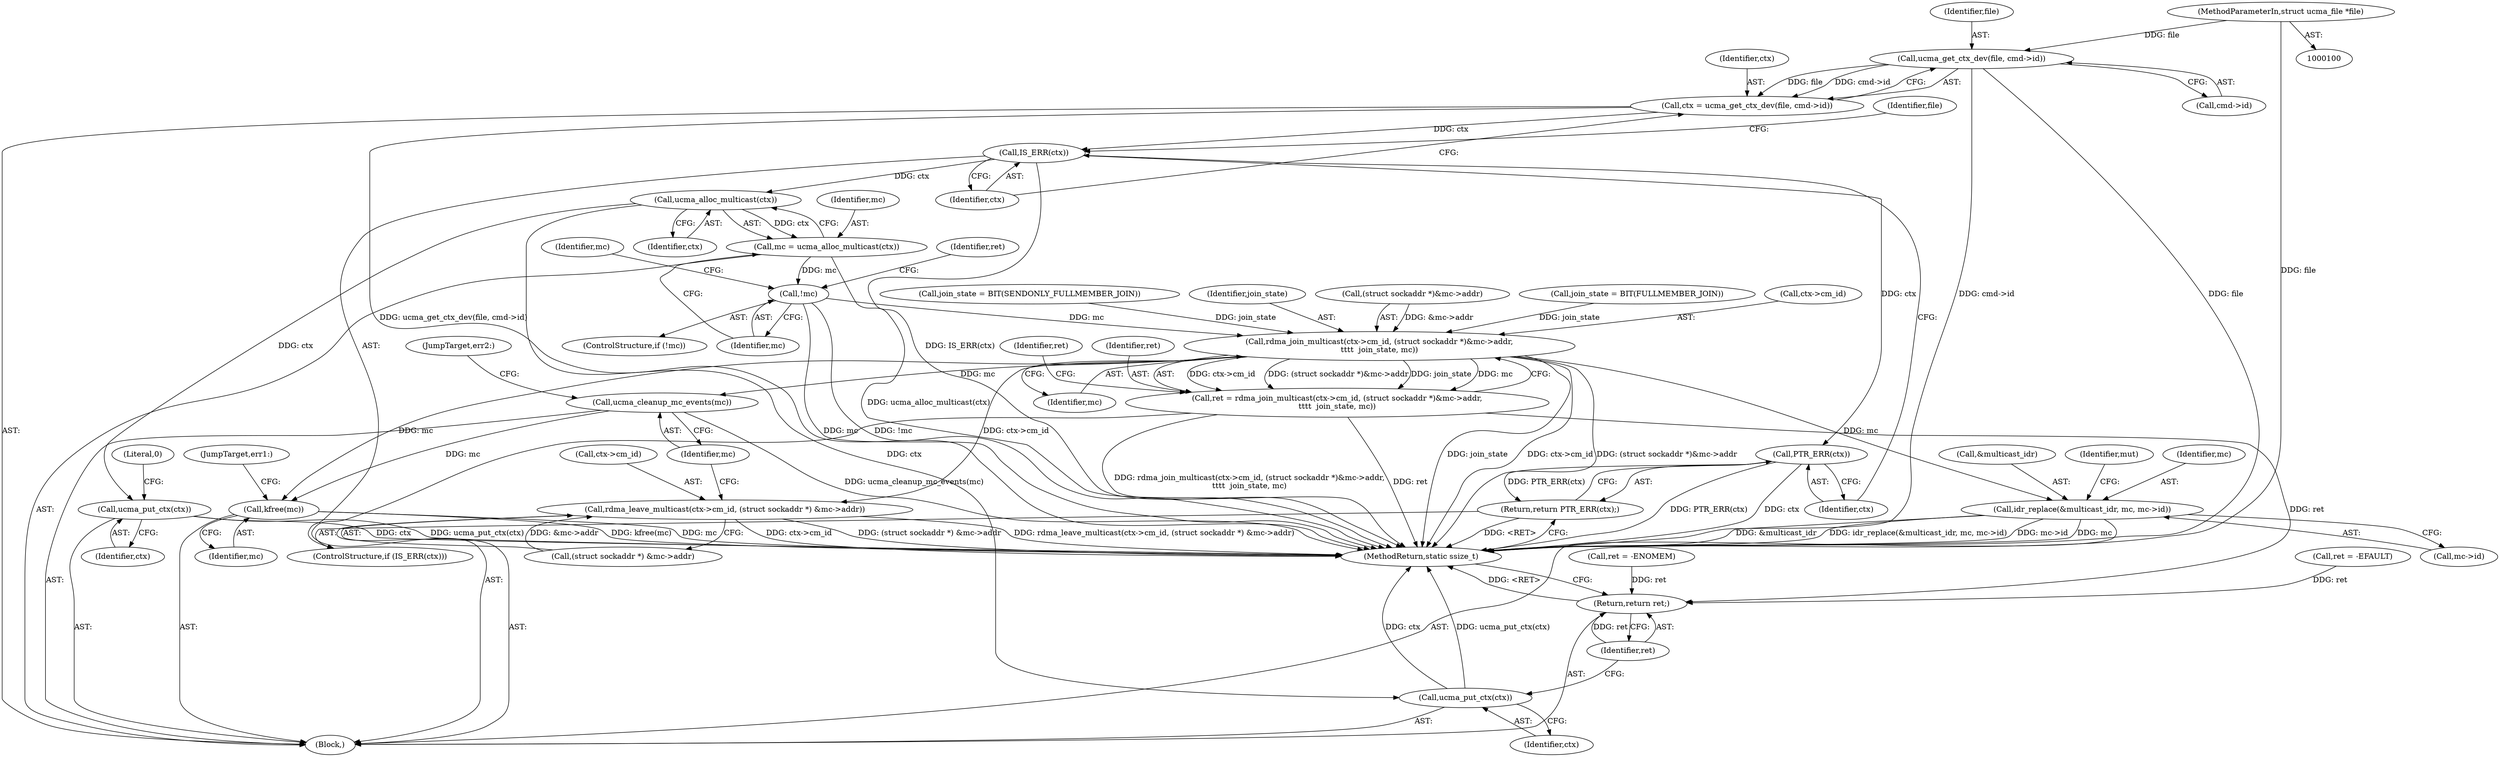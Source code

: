 digraph "0_linux_cb2595c1393b4a5211534e6f0a0fbad369e21ad8_0@pointer" {
"1000164" [label="(Call,ucma_get_ctx_dev(file, cmd->id))"];
"1000101" [label="(MethodParameterIn,struct ucma_file *file)"];
"1000162" [label="(Call,ctx = ucma_get_ctx_dev(file, cmd->id))"];
"1000170" [label="(Call,IS_ERR(ctx))"];
"1000173" [label="(Call,PTR_ERR(ctx))"];
"1000172" [label="(Return,return PTR_ERR(ctx);)"];
"1000182" [label="(Call,ucma_alloc_multicast(ctx))"];
"1000180" [label="(Call,mc = ucma_alloc_multicast(ctx))"];
"1000185" [label="(Call,!mc)"];
"1000216" [label="(Call,rdma_join_multicast(ctx->cm_id, (struct sockaddr *)&mc->addr,\n\t\t\t\t  join_state, mc))"];
"1000214" [label="(Call,ret = rdma_join_multicast(ctx->cm_id, (struct sockaddr *)&mc->addr,\n\t\t\t\t  join_state, mc))"];
"1000317" [label="(Return,return ret;)"];
"1000257" [label="(Call,idr_replace(&multicast_idr, mc, mc->id))"];
"1000277" [label="(Call,rdma_leave_multicast(ctx->cm_id, (struct sockaddr *) &mc->addr))"];
"1000287" [label="(Call,ucma_cleanup_mc_events(mc))"];
"1000307" [label="(Call,kfree(mc))"];
"1000272" [label="(Call,ucma_put_ctx(ctx))"];
"1000315" [label="(Call,ucma_put_ctx(ctx))"];
"1000278" [label="(Call,ctx->cm_id)"];
"1000182" [label="(Call,ucma_alloc_multicast(ctx))"];
"1000166" [label="(Call,cmd->id)"];
"1000188" [label="(Call,ret = -ENOMEM)"];
"1000307" [label="(Call,kfree(mc))"];
"1000287" [label="(Call,ucma_cleanup_mc_events(mc))"];
"1000316" [label="(Identifier,ctx)"];
"1000319" [label="(MethodReturn,static ssize_t)"];
"1000315" [label="(Call,ucma_put_ctx(ctx))"];
"1000220" [label="(Call,(struct sockaddr *)&mc->addr)"];
"1000258" [label="(Call,&multicast_idr)"];
"1000281" [label="(Call,(struct sockaddr *) &mc->addr)"];
"1000186" [label="(Identifier,mc)"];
"1000257" [label="(Call,idr_replace(&multicast_idr, mc, mc->id))"];
"1000273" [label="(Identifier,ctx)"];
"1000143" [label="(Call,join_state = BIT(FULLMEMBER_JOIN))"];
"1000215" [label="(Identifier,ret)"];
"1000249" [label="(Call,ret = -EFAULT)"];
"1000180" [label="(Call,mc = ucma_alloc_multicast(ctx))"];
"1000104" [label="(Block,)"];
"1000277" [label="(Call,rdma_leave_multicast(ctx->cm_id, (struct sockaddr *) &mc->addr))"];
"1000318" [label="(Identifier,ret)"];
"1000171" [label="(Identifier,ctx)"];
"1000165" [label="(Identifier,file)"];
"1000189" [label="(Identifier,ret)"];
"1000184" [label="(ControlStructure,if (!mc))"];
"1000164" [label="(Call,ucma_get_ctx_dev(file, cmd->id))"];
"1000101" [label="(MethodParameterIn,struct ucma_file *file)"];
"1000309" [label="(JumpTarget,err1:)"];
"1000216" [label="(Call,rdma_join_multicast(ctx->cm_id, (struct sockaddr *)&mc->addr,\n\t\t\t\t  join_state, mc))"];
"1000169" [label="(ControlStructure,if (IS_ERR(ctx)))"];
"1000214" [label="(Call,ret = rdma_join_multicast(ctx->cm_id, (struct sockaddr *)&mc->addr,\n\t\t\t\t  join_state, mc))"];
"1000289" [label="(JumpTarget,err2:)"];
"1000308" [label="(Identifier,mc)"];
"1000183" [label="(Identifier,ctx)"];
"1000178" [label="(Identifier,file)"];
"1000217" [label="(Call,ctx->cm_id)"];
"1000229" [label="(Identifier,ret)"];
"1000266" [label="(Identifier,mut)"];
"1000162" [label="(Call,ctx = ucma_get_ctx_dev(file, cmd->id))"];
"1000163" [label="(Identifier,ctx)"];
"1000275" [label="(Literal,0)"];
"1000195" [label="(Identifier,mc)"];
"1000272" [label="(Call,ucma_put_ctx(ctx))"];
"1000154" [label="(Call,join_state = BIT(SENDONLY_FULLMEMBER_JOIN))"];
"1000226" [label="(Identifier,join_state)"];
"1000288" [label="(Identifier,mc)"];
"1000170" [label="(Call,IS_ERR(ctx))"];
"1000174" [label="(Identifier,ctx)"];
"1000261" [label="(Call,mc->id)"];
"1000260" [label="(Identifier,mc)"];
"1000173" [label="(Call,PTR_ERR(ctx))"];
"1000317" [label="(Return,return ret;)"];
"1000172" [label="(Return,return PTR_ERR(ctx);)"];
"1000185" [label="(Call,!mc)"];
"1000181" [label="(Identifier,mc)"];
"1000227" [label="(Identifier,mc)"];
"1000164" -> "1000162"  [label="AST: "];
"1000164" -> "1000166"  [label="CFG: "];
"1000165" -> "1000164"  [label="AST: "];
"1000166" -> "1000164"  [label="AST: "];
"1000162" -> "1000164"  [label="CFG: "];
"1000164" -> "1000319"  [label="DDG: cmd->id"];
"1000164" -> "1000319"  [label="DDG: file"];
"1000164" -> "1000162"  [label="DDG: file"];
"1000164" -> "1000162"  [label="DDG: cmd->id"];
"1000101" -> "1000164"  [label="DDG: file"];
"1000101" -> "1000100"  [label="AST: "];
"1000101" -> "1000319"  [label="DDG: file"];
"1000162" -> "1000104"  [label="AST: "];
"1000163" -> "1000162"  [label="AST: "];
"1000171" -> "1000162"  [label="CFG: "];
"1000162" -> "1000319"  [label="DDG: ucma_get_ctx_dev(file, cmd->id)"];
"1000162" -> "1000170"  [label="DDG: ctx"];
"1000170" -> "1000169"  [label="AST: "];
"1000170" -> "1000171"  [label="CFG: "];
"1000171" -> "1000170"  [label="AST: "];
"1000174" -> "1000170"  [label="CFG: "];
"1000178" -> "1000170"  [label="CFG: "];
"1000170" -> "1000319"  [label="DDG: IS_ERR(ctx)"];
"1000170" -> "1000173"  [label="DDG: ctx"];
"1000170" -> "1000182"  [label="DDG: ctx"];
"1000173" -> "1000172"  [label="AST: "];
"1000173" -> "1000174"  [label="CFG: "];
"1000174" -> "1000173"  [label="AST: "];
"1000172" -> "1000173"  [label="CFG: "];
"1000173" -> "1000319"  [label="DDG: PTR_ERR(ctx)"];
"1000173" -> "1000319"  [label="DDG: ctx"];
"1000173" -> "1000172"  [label="DDG: PTR_ERR(ctx)"];
"1000172" -> "1000169"  [label="AST: "];
"1000319" -> "1000172"  [label="CFG: "];
"1000172" -> "1000319"  [label="DDG: <RET>"];
"1000182" -> "1000180"  [label="AST: "];
"1000182" -> "1000183"  [label="CFG: "];
"1000183" -> "1000182"  [label="AST: "];
"1000180" -> "1000182"  [label="CFG: "];
"1000182" -> "1000180"  [label="DDG: ctx"];
"1000182" -> "1000272"  [label="DDG: ctx"];
"1000182" -> "1000315"  [label="DDG: ctx"];
"1000180" -> "1000104"  [label="AST: "];
"1000181" -> "1000180"  [label="AST: "];
"1000186" -> "1000180"  [label="CFG: "];
"1000180" -> "1000319"  [label="DDG: ucma_alloc_multicast(ctx)"];
"1000180" -> "1000185"  [label="DDG: mc"];
"1000185" -> "1000184"  [label="AST: "];
"1000185" -> "1000186"  [label="CFG: "];
"1000186" -> "1000185"  [label="AST: "];
"1000189" -> "1000185"  [label="CFG: "];
"1000195" -> "1000185"  [label="CFG: "];
"1000185" -> "1000319"  [label="DDG: !mc"];
"1000185" -> "1000319"  [label="DDG: mc"];
"1000185" -> "1000216"  [label="DDG: mc"];
"1000216" -> "1000214"  [label="AST: "];
"1000216" -> "1000227"  [label="CFG: "];
"1000217" -> "1000216"  [label="AST: "];
"1000220" -> "1000216"  [label="AST: "];
"1000226" -> "1000216"  [label="AST: "];
"1000227" -> "1000216"  [label="AST: "];
"1000214" -> "1000216"  [label="CFG: "];
"1000216" -> "1000319"  [label="DDG: join_state"];
"1000216" -> "1000319"  [label="DDG: ctx->cm_id"];
"1000216" -> "1000319"  [label="DDG: (struct sockaddr *)&mc->addr"];
"1000216" -> "1000214"  [label="DDG: ctx->cm_id"];
"1000216" -> "1000214"  [label="DDG: (struct sockaddr *)&mc->addr"];
"1000216" -> "1000214"  [label="DDG: join_state"];
"1000216" -> "1000214"  [label="DDG: mc"];
"1000220" -> "1000216"  [label="DDG: &mc->addr"];
"1000154" -> "1000216"  [label="DDG: join_state"];
"1000143" -> "1000216"  [label="DDG: join_state"];
"1000216" -> "1000257"  [label="DDG: mc"];
"1000216" -> "1000277"  [label="DDG: ctx->cm_id"];
"1000216" -> "1000287"  [label="DDG: mc"];
"1000216" -> "1000307"  [label="DDG: mc"];
"1000214" -> "1000104"  [label="AST: "];
"1000215" -> "1000214"  [label="AST: "];
"1000229" -> "1000214"  [label="CFG: "];
"1000214" -> "1000319"  [label="DDG: rdma_join_multicast(ctx->cm_id, (struct sockaddr *)&mc->addr,\n\t\t\t\t  join_state, mc)"];
"1000214" -> "1000319"  [label="DDG: ret"];
"1000214" -> "1000317"  [label="DDG: ret"];
"1000317" -> "1000104"  [label="AST: "];
"1000317" -> "1000318"  [label="CFG: "];
"1000318" -> "1000317"  [label="AST: "];
"1000319" -> "1000317"  [label="CFG: "];
"1000317" -> "1000319"  [label="DDG: <RET>"];
"1000318" -> "1000317"  [label="DDG: ret"];
"1000188" -> "1000317"  [label="DDG: ret"];
"1000249" -> "1000317"  [label="DDG: ret"];
"1000257" -> "1000104"  [label="AST: "];
"1000257" -> "1000261"  [label="CFG: "];
"1000258" -> "1000257"  [label="AST: "];
"1000260" -> "1000257"  [label="AST: "];
"1000261" -> "1000257"  [label="AST: "];
"1000266" -> "1000257"  [label="CFG: "];
"1000257" -> "1000319"  [label="DDG: mc"];
"1000257" -> "1000319"  [label="DDG: &multicast_idr"];
"1000257" -> "1000319"  [label="DDG: idr_replace(&multicast_idr, mc, mc->id)"];
"1000257" -> "1000319"  [label="DDG: mc->id"];
"1000277" -> "1000104"  [label="AST: "];
"1000277" -> "1000281"  [label="CFG: "];
"1000278" -> "1000277"  [label="AST: "];
"1000281" -> "1000277"  [label="AST: "];
"1000288" -> "1000277"  [label="CFG: "];
"1000277" -> "1000319"  [label="DDG: ctx->cm_id"];
"1000277" -> "1000319"  [label="DDG: (struct sockaddr *) &mc->addr"];
"1000277" -> "1000319"  [label="DDG: rdma_leave_multicast(ctx->cm_id, (struct sockaddr *) &mc->addr)"];
"1000281" -> "1000277"  [label="DDG: &mc->addr"];
"1000287" -> "1000104"  [label="AST: "];
"1000287" -> "1000288"  [label="CFG: "];
"1000288" -> "1000287"  [label="AST: "];
"1000289" -> "1000287"  [label="CFG: "];
"1000287" -> "1000319"  [label="DDG: ucma_cleanup_mc_events(mc)"];
"1000287" -> "1000307"  [label="DDG: mc"];
"1000307" -> "1000104"  [label="AST: "];
"1000307" -> "1000308"  [label="CFG: "];
"1000308" -> "1000307"  [label="AST: "];
"1000309" -> "1000307"  [label="CFG: "];
"1000307" -> "1000319"  [label="DDG: kfree(mc)"];
"1000307" -> "1000319"  [label="DDG: mc"];
"1000272" -> "1000104"  [label="AST: "];
"1000272" -> "1000273"  [label="CFG: "];
"1000273" -> "1000272"  [label="AST: "];
"1000275" -> "1000272"  [label="CFG: "];
"1000272" -> "1000319"  [label="DDG: ctx"];
"1000272" -> "1000319"  [label="DDG: ucma_put_ctx(ctx)"];
"1000315" -> "1000104"  [label="AST: "];
"1000315" -> "1000316"  [label="CFG: "];
"1000316" -> "1000315"  [label="AST: "];
"1000318" -> "1000315"  [label="CFG: "];
"1000315" -> "1000319"  [label="DDG: ucma_put_ctx(ctx)"];
"1000315" -> "1000319"  [label="DDG: ctx"];
}
